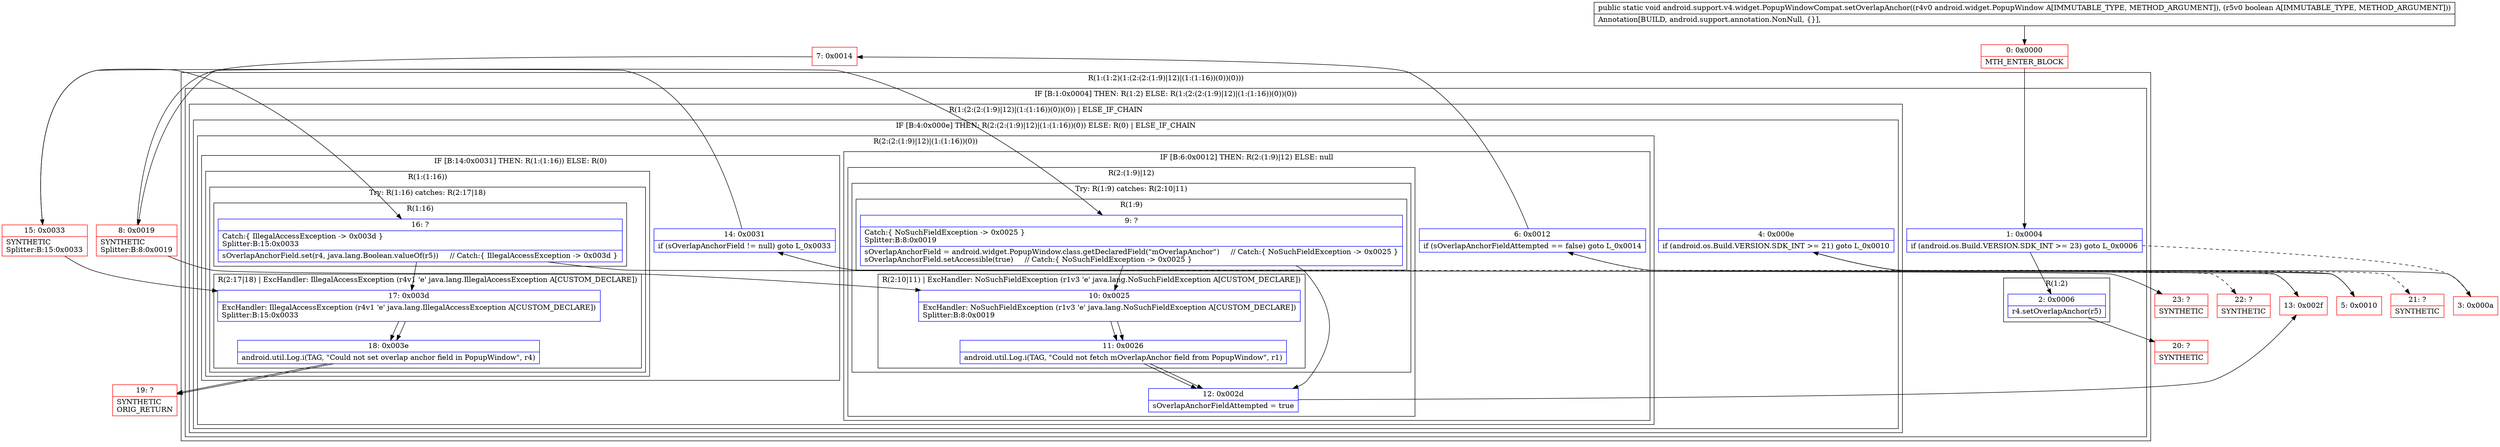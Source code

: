 digraph "CFG forandroid.support.v4.widget.PopupWindowCompat.setOverlapAnchor(Landroid\/widget\/PopupWindow;Z)V" {
subgraph cluster_Region_1658836281 {
label = "R(1:(1:2)(1:(2:(2:(1:9)|12)|(1:(1:16))(0))(0)))";
node [shape=record,color=blue];
subgraph cluster_IfRegion_370734194 {
label = "IF [B:1:0x0004] THEN: R(1:2) ELSE: R(1:(2:(2:(1:9)|12)|(1:(1:16))(0))(0))";
node [shape=record,color=blue];
Node_1 [shape=record,label="{1\:\ 0x0004|if (android.os.Build.VERSION.SDK_INT \>= 23) goto L_0x0006\l}"];
subgraph cluster_Region_884748548 {
label = "R(1:2)";
node [shape=record,color=blue];
Node_2 [shape=record,label="{2\:\ 0x0006|r4.setOverlapAnchor(r5)\l}"];
}
subgraph cluster_Region_1747753305 {
label = "R(1:(2:(2:(1:9)|12)|(1:(1:16))(0))(0)) | ELSE_IF_CHAIN\l";
node [shape=record,color=blue];
subgraph cluster_IfRegion_1959198584 {
label = "IF [B:4:0x000e] THEN: R(2:(2:(1:9)|12)|(1:(1:16))(0)) ELSE: R(0) | ELSE_IF_CHAIN\l";
node [shape=record,color=blue];
Node_4 [shape=record,label="{4\:\ 0x000e|if (android.os.Build.VERSION.SDK_INT \>= 21) goto L_0x0010\l}"];
subgraph cluster_Region_632045302 {
label = "R(2:(2:(1:9)|12)|(1:(1:16))(0))";
node [shape=record,color=blue];
subgraph cluster_IfRegion_1892491094 {
label = "IF [B:6:0x0012] THEN: R(2:(1:9)|12) ELSE: null";
node [shape=record,color=blue];
Node_6 [shape=record,label="{6\:\ 0x0012|if (sOverlapAnchorFieldAttempted == false) goto L_0x0014\l}"];
subgraph cluster_Region_2082973255 {
label = "R(2:(1:9)|12)";
node [shape=record,color=blue];
subgraph cluster_TryCatchRegion_1071229828 {
label = "Try: R(1:9) catches: R(2:10|11)";
node [shape=record,color=blue];
subgraph cluster_Region_2076600583 {
label = "R(1:9)";
node [shape=record,color=blue];
Node_9 [shape=record,label="{9\:\ ?|Catch:\{ NoSuchFieldException \-\> 0x0025 \}\lSplitter:B:8:0x0019\l|sOverlapAnchorField = android.widget.PopupWindow.class.getDeclaredField(\"mOverlapAnchor\")     \/\/ Catch:\{ NoSuchFieldException \-\> 0x0025 \}\lsOverlapAnchorField.setAccessible(true)     \/\/ Catch:\{ NoSuchFieldException \-\> 0x0025 \}\l}"];
}
subgraph cluster_Region_1676275334 {
label = "R(2:10|11) | ExcHandler: NoSuchFieldException (r1v3 'e' java.lang.NoSuchFieldException A[CUSTOM_DECLARE])\l";
node [shape=record,color=blue];
Node_10 [shape=record,label="{10\:\ 0x0025|ExcHandler: NoSuchFieldException (r1v3 'e' java.lang.NoSuchFieldException A[CUSTOM_DECLARE])\lSplitter:B:8:0x0019\l}"];
Node_11 [shape=record,label="{11\:\ 0x0026|android.util.Log.i(TAG, \"Could not fetch mOverlapAnchor field from PopupWindow\", r1)\l}"];
}
}
Node_12 [shape=record,label="{12\:\ 0x002d|sOverlapAnchorFieldAttempted = true\l}"];
}
}
subgraph cluster_IfRegion_582842658 {
label = "IF [B:14:0x0031] THEN: R(1:(1:16)) ELSE: R(0)";
node [shape=record,color=blue];
Node_14 [shape=record,label="{14\:\ 0x0031|if (sOverlapAnchorField != null) goto L_0x0033\l}"];
subgraph cluster_Region_1347052410 {
label = "R(1:(1:16))";
node [shape=record,color=blue];
subgraph cluster_TryCatchRegion_403482149 {
label = "Try: R(1:16) catches: R(2:17|18)";
node [shape=record,color=blue];
subgraph cluster_Region_876471932 {
label = "R(1:16)";
node [shape=record,color=blue];
Node_16 [shape=record,label="{16\:\ ?|Catch:\{ IllegalAccessException \-\> 0x003d \}\lSplitter:B:15:0x0033\l|sOverlapAnchorField.set(r4, java.lang.Boolean.valueOf(r5))     \/\/ Catch:\{ IllegalAccessException \-\> 0x003d \}\l}"];
}
subgraph cluster_Region_2097212848 {
label = "R(2:17|18) | ExcHandler: IllegalAccessException (r4v1 'e' java.lang.IllegalAccessException A[CUSTOM_DECLARE])\l";
node [shape=record,color=blue];
Node_17 [shape=record,label="{17\:\ 0x003d|ExcHandler: IllegalAccessException (r4v1 'e' java.lang.IllegalAccessException A[CUSTOM_DECLARE])\lSplitter:B:15:0x0033\l}"];
Node_18 [shape=record,label="{18\:\ 0x003e|android.util.Log.i(TAG, \"Could not set overlap anchor field in PopupWindow\", r4)\l}"];
}
}
}
subgraph cluster_Region_2127696089 {
label = "R(0)";
node [shape=record,color=blue];
}
}
}
subgraph cluster_Region_59944104 {
label = "R(0)";
node [shape=record,color=blue];
}
}
}
}
}
subgraph cluster_Region_1676275334 {
label = "R(2:10|11) | ExcHandler: NoSuchFieldException (r1v3 'e' java.lang.NoSuchFieldException A[CUSTOM_DECLARE])\l";
node [shape=record,color=blue];
Node_10 [shape=record,label="{10\:\ 0x0025|ExcHandler: NoSuchFieldException (r1v3 'e' java.lang.NoSuchFieldException A[CUSTOM_DECLARE])\lSplitter:B:8:0x0019\l}"];
Node_11 [shape=record,label="{11\:\ 0x0026|android.util.Log.i(TAG, \"Could not fetch mOverlapAnchor field from PopupWindow\", r1)\l}"];
}
subgraph cluster_Region_2097212848 {
label = "R(2:17|18) | ExcHandler: IllegalAccessException (r4v1 'e' java.lang.IllegalAccessException A[CUSTOM_DECLARE])\l";
node [shape=record,color=blue];
Node_17 [shape=record,label="{17\:\ 0x003d|ExcHandler: IllegalAccessException (r4v1 'e' java.lang.IllegalAccessException A[CUSTOM_DECLARE])\lSplitter:B:15:0x0033\l}"];
Node_18 [shape=record,label="{18\:\ 0x003e|android.util.Log.i(TAG, \"Could not set overlap anchor field in PopupWindow\", r4)\l}"];
}
Node_0 [shape=record,color=red,label="{0\:\ 0x0000|MTH_ENTER_BLOCK\l}"];
Node_3 [shape=record,color=red,label="{3\:\ 0x000a}"];
Node_5 [shape=record,color=red,label="{5\:\ 0x0010}"];
Node_7 [shape=record,color=red,label="{7\:\ 0x0014}"];
Node_8 [shape=record,color=red,label="{8\:\ 0x0019|SYNTHETIC\lSplitter:B:8:0x0019\l}"];
Node_13 [shape=record,color=red,label="{13\:\ 0x002f}"];
Node_15 [shape=record,color=red,label="{15\:\ 0x0033|SYNTHETIC\lSplitter:B:15:0x0033\l}"];
Node_19 [shape=record,color=red,label="{19\:\ ?|SYNTHETIC\lORIG_RETURN\l}"];
Node_20 [shape=record,color=red,label="{20\:\ ?|SYNTHETIC\l}"];
Node_21 [shape=record,color=red,label="{21\:\ ?|SYNTHETIC\l}"];
Node_22 [shape=record,color=red,label="{22\:\ ?|SYNTHETIC\l}"];
Node_23 [shape=record,color=red,label="{23\:\ ?|SYNTHETIC\l}"];
MethodNode[shape=record,label="{public static void android.support.v4.widget.PopupWindowCompat.setOverlapAnchor((r4v0 android.widget.PopupWindow A[IMMUTABLE_TYPE, METHOD_ARGUMENT]), (r5v0 boolean A[IMMUTABLE_TYPE, METHOD_ARGUMENT]))  | Annotation[BUILD, android.support.annotation.NonNull, \{\}], \l}"];
MethodNode -> Node_0;
Node_1 -> Node_2;
Node_1 -> Node_3[style=dashed];
Node_2 -> Node_20;
Node_4 -> Node_5;
Node_4 -> Node_21[style=dashed];
Node_6 -> Node_7;
Node_6 -> Node_13[style=dashed];
Node_9 -> Node_10;
Node_9 -> Node_12;
Node_10 -> Node_11;
Node_11 -> Node_12;
Node_12 -> Node_13;
Node_14 -> Node_15;
Node_14 -> Node_22[style=dashed];
Node_16 -> Node_17;
Node_16 -> Node_23;
Node_17 -> Node_18;
Node_18 -> Node_19;
Node_10 -> Node_11;
Node_11 -> Node_12;
Node_17 -> Node_18;
Node_18 -> Node_19;
Node_0 -> Node_1;
Node_3 -> Node_4;
Node_5 -> Node_6;
Node_7 -> Node_8;
Node_8 -> Node_9;
Node_8 -> Node_10;
Node_13 -> Node_14;
Node_15 -> Node_16;
Node_15 -> Node_17;
}


